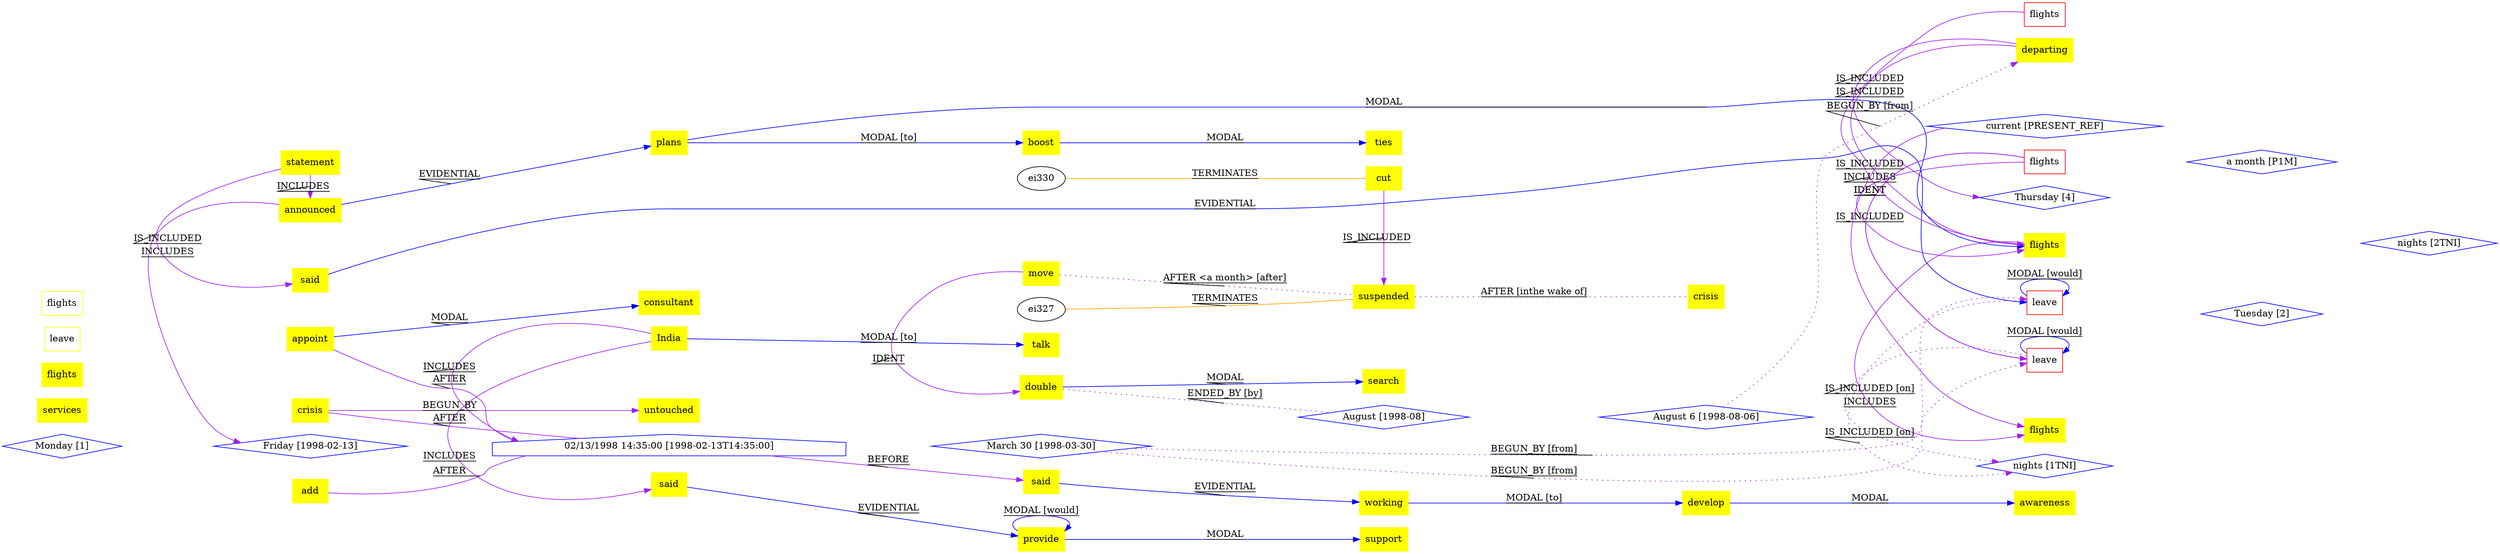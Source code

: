 digraph G {
	rankdir = "LR" 	edge[decorate=true labelfontname=Helvetica labelfontsize="12"];
	e39 [ color=yellow, shape=box, style=filled, label="consultant"];

	e17 [ color=yellow, shape=box, style=filled, label="said"];

	e28 [ color=yellow, shape=box, style=filled, label="move"];

	e18 [ color=yellow, shape=box, style=filled, label="provide"];

	e29 [ color=yellow, shape=box, style=filled, label="services"];

	e1 [ color=yellow, shape=box, style=filled, label="double"];

	e30 [ color=yellow, shape=box, style=filled, label="crisis"];

	e2 [ color=yellow, shape=box, style=filled, label="search"];

	e20 [ color=yellow, shape=box, style=filled, label="said"];

	e31 [ color=yellow, shape=box, style=filled, label="flights"];

	e21 [ color=yellow, shape=box, style=filled, label="working"];

	e65 [ color=yellow, shape=box, style=filled, label="departing"];

	e10 [ color=yellow, shape=box, style=filled, label="announced"];

	e32 [ color=yellow, shape=box, style=filled, label="flights"];

	e22 [ color=yellow, shape=box, style=filled, label="develop"];

	e11 [ color=yellow, shape=box, style=filled, label="said"];

	e33 [ color=yellow, shape=box, style=filled, label="flights"];

	e5 [ color=yellow, shape=box, style=filled, label="suspended"];

	e12 [ color=yellow, shape=box, label="leave"];
	ei340 [color=red, shape=box, label="leave"];
	ei354 [color=red, shape=box, label="leave"];

	e34 [ color=yellow, shape=box, style=filled, label="ties"];

	e35 [ color=yellow, shape=box, style=filled, label="statement"];

	e7 [ color=yellow, shape=box, style=filled, label="cut"];

	e25 [ color=yellow, shape=box, style=filled, label="appoint"];

	e36 [ color=yellow, shape=box, style=filled, label="India"];

	e14 [ color=yellow, shape=box, style=filled, label="add"];

	e8 [ color=yellow, shape=box, style=filled, label="plans"];

	e37 [ color=yellow, shape=box, style=filled, label="support"];

	e229 [ color=yellow, shape=box, label="flights"];
	ei339 [color=red, shape=box, label="flights"];
	ei355 [color=red, shape=box, label="flights"];

	e9 [ color=yellow, shape=box, style=filled, label="boost"];

	e26 [ color=yellow, shape=box, style=filled, label="crisis"];

	e38 [ color=yellow, shape=box, style=filled, label="awareness"];

	e16 [ color=yellow, shape=box, style=filled, label="talk"];

	e27 [ color=yellow, shape=box, style=filled, label="untouched"];

	t46 [label="current [PRESENT_REF]", shape=diamond, color=blue];
	t47 [label="Friday [1998-02-13]", shape=diamond, color=blue];
	t198 [label="nights [2TNI]", shape=diamond, color=blue];
	t41 [label="02/13/1998 14:35:00 [1998-02-13T14:35:00]", shape=house, color=blue];
	t54 [label="Thursday [4]", shape=diamond, color=blue];
	t189 [label="Tuesday [2]", shape=diamond, color=blue];
	t43 [label="August [1998-08]", shape=diamond, color=blue];
	t55 [label="August 6 [1998-08-06]", shape=diamond, color=blue];
	t190 [label="Monday [1]", shape=diamond, color=blue];
	t44 [label="a month [P1M]", shape=diamond, color=blue];
	t56 [label="March 30 [1998-03-30]", shape=diamond, color=blue];
	t191 [label="nights [1TNI]", shape=diamond, color=blue];
	t190 -> t47 [style=invis, arrowhead=none];
	t47 -> t41 [style=invis, arrowhead=none];
	t41 -> t56 [style=invis, arrowhead=none];
	t56 -> t43 [style=invis, arrowhead=none];
	t43 -> t55 [style=invis, arrowhead=none];
	t55 -> t191 [style=invis, arrowhead=none];
	t191 -> t189 [style=invis, arrowhead=none];
	t189 -> t198 [style=invis, arrowhead=none];
	t198 -> t54 [style=invis, arrowhead=none];
	t54 -> t44 [style=invis, arrowhead=none];
	t44 -> t46 [style=invis, arrowhead=none];
	t41 -> e20 [label="BEFORE", color=purple, arrowhead=normal, arrowtail=none];
	t56 -> ei354 [label="BEGUN_BY [from]", color=purple, arrowhead=normal, arrowtail=none, style=dotted];
	e28 -> e5 [label="AFTER <a month> [after]", color=purple, arrowhead=none, arrowtail=normal, style=dotted, style=dotted];
	e65 -> t54 [label="IS_INCLUDED", color=purple, arrowhead=normal, arrowtail=none];
	{rank=same; e65; t54;}
	e35 -> e10 [label="INCLUDES", color=purple, arrowhead=normal, arrowtail=none];
	{rank=same; e35; e10;}
	e25 -> t41 [label="AFTER", color=purple, arrowhead=none, arrowtail=normal];
	ei339 -> e32 [label="IS_INCLUDED", color=purple, arrowhead=normal, arrowtail=none];
	{rank=same; ei339; e32;}
	e5 -> e30 [label="AFTER [inthe wake of]", color=purple, arrowhead=none, arrowtail=normal, style=dotted];
	t55 -> e65 [label="BEGUN_BY [from]", color=purple, arrowhead=normal, arrowtail=none, style=dotted];
	e35 -> e11 [label="INCLUDES", color=purple, arrowhead=normal, arrowtail=none];
	{rank=same; e35; e11;}
	e1 -> t43 [label="ENDED_BY [by]", color=purple, arrowhead=none, arrowtail=normal, style=dotted];
	ei355 -> e32 [label="IS_INCLUDED", color=purple, arrowhead=normal, arrowtail=none];
	{rank=same; ei355; e32;}
	e7 -> e5 [label="IS_INCLUDED", color=purple, arrowhead=normal, arrowtail=none];
	{rank=same; e7; e5;}
	e14 -> t41 [label="AFTER", color=purple, arrowhead=none, arrowtail=normal];
	ei340 -> t191 [label="IS_INCLUDED [on]", color=purple, arrowhead=normal, arrowtail=none, style=dotted];
	{rank=same; ei340; t191;}
	e26 -> e27 [label="BEGUN_BY", color=purple, arrowhead=normal, arrowtail=none];
	ei339 -> ei354 [label="IDENT", color=purple, arrowhead=normal, arrowtail=none];
	{rank=same; ei339; ei354;}
	t46 -> e33 [label="INCLUDES", color=purple, arrowhead=normal, arrowtail=none];
	{rank=same; t46; e33;}
	e36 -> t41 [label="INCLUDES", color=purple, arrowhead=normal, arrowtail=none];
	{rank=same; e36; t41;}
	ei354 -> t191 [label="IS_INCLUDED [on]", color=purple, arrowhead=normal, arrowtail=none, style=dotted];
	{rank=same; ei354; t191;}
	e26 -> t41 [label="AFTER", color=purple, arrowhead=none, arrowtail=normal];
	ei339 -> ei354 [label="IDENT", color=purple, arrowhead=normal, arrowtail=none];
	{rank=same; ei339; ei354;}
	e32 -> e33 [label="INCLUDES", color=purple, arrowhead=normal, arrowtail=none];
	{rank=same; e32; e33;}
	e36 -> e17 [label="INCLUDES", color=purple, arrowhead=normal, arrowtail=none];
	{rank=same; e36; e17;}
	t56 -> ei340 [label="BEGUN_BY [from]", color=purple, arrowhead=normal, arrowtail=none, style=dotted];
	e28 -> e1 [label="IDENT", color=purple, arrowhead=normal, arrowtail=none];
	{rank=same; e28; e1;}
	e65 -> e32 [label="IS_INCLUDED", color=purple, arrowhead=normal, arrowtail=none];
	{rank=same; e65; e32;}
	e10 -> t47 [label="IS_INCLUDED", color=purple, arrowhead=normal, arrowtail=none];
	{rank=same; e10; t47;}
	e10 -> e8 [label="EVIDENTIAL", color=blue];

	e18 -> e18 [label="MODAL [would]", color=blue];

	e25 -> e39 [label="MODAL", color=blue];

	e11 -> ei340 [label="EVIDENTIAL", color=blue];

	e18 -> e37 [label="MODAL", color=blue];

	e1 -> e2 [label="MODAL", color=blue];

	ei340 -> ei340 [label="MODAL [would]", color=blue];

	e20 -> e21 [label="EVIDENTIAL", color=blue];

	e8 -> e32 [label="MODAL", color=blue];

	ei354 -> ei354 [label="MODAL [would]", color=blue];

	e21 -> e22 [label="MODAL [to]", color=blue];

	e8 -> e9 [label="MODAL [to]", color=blue];

	e36 -> e16 [label="MODAL [to]", color=blue];

	e22 -> e38 [label="MODAL", color=blue];

	e9 -> e34 [label="MODAL", color=blue];

	e17 -> e18 [label="EVIDENTIAL", color=blue];

	ei327 -> e5 [label="TERMINATES", color = orange, arrowhead=none, arrowtail=normal];
	ei330 -> e7 [label="TERMINATES", color = orange, arrowhead=none, arrowtail=normal];

}
